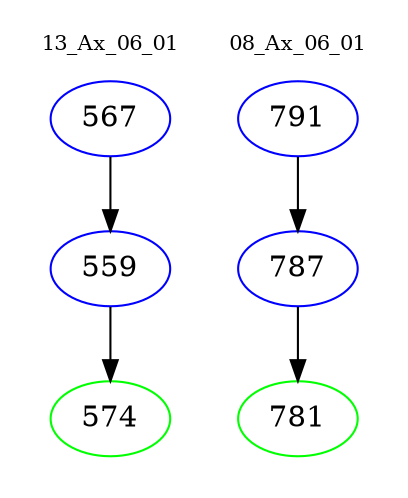digraph{
subgraph cluster_0 {
color = white
label = "13_Ax_06_01";
fontsize=10;
T0_567 [label="567", color="blue"]
T0_567 -> T0_559 [color="black"]
T0_559 [label="559", color="blue"]
T0_559 -> T0_574 [color="black"]
T0_574 [label="574", color="green"]
}
subgraph cluster_1 {
color = white
label = "08_Ax_06_01";
fontsize=10;
T1_791 [label="791", color="blue"]
T1_791 -> T1_787 [color="black"]
T1_787 [label="787", color="blue"]
T1_787 -> T1_781 [color="black"]
T1_781 [label="781", color="green"]
}
}
